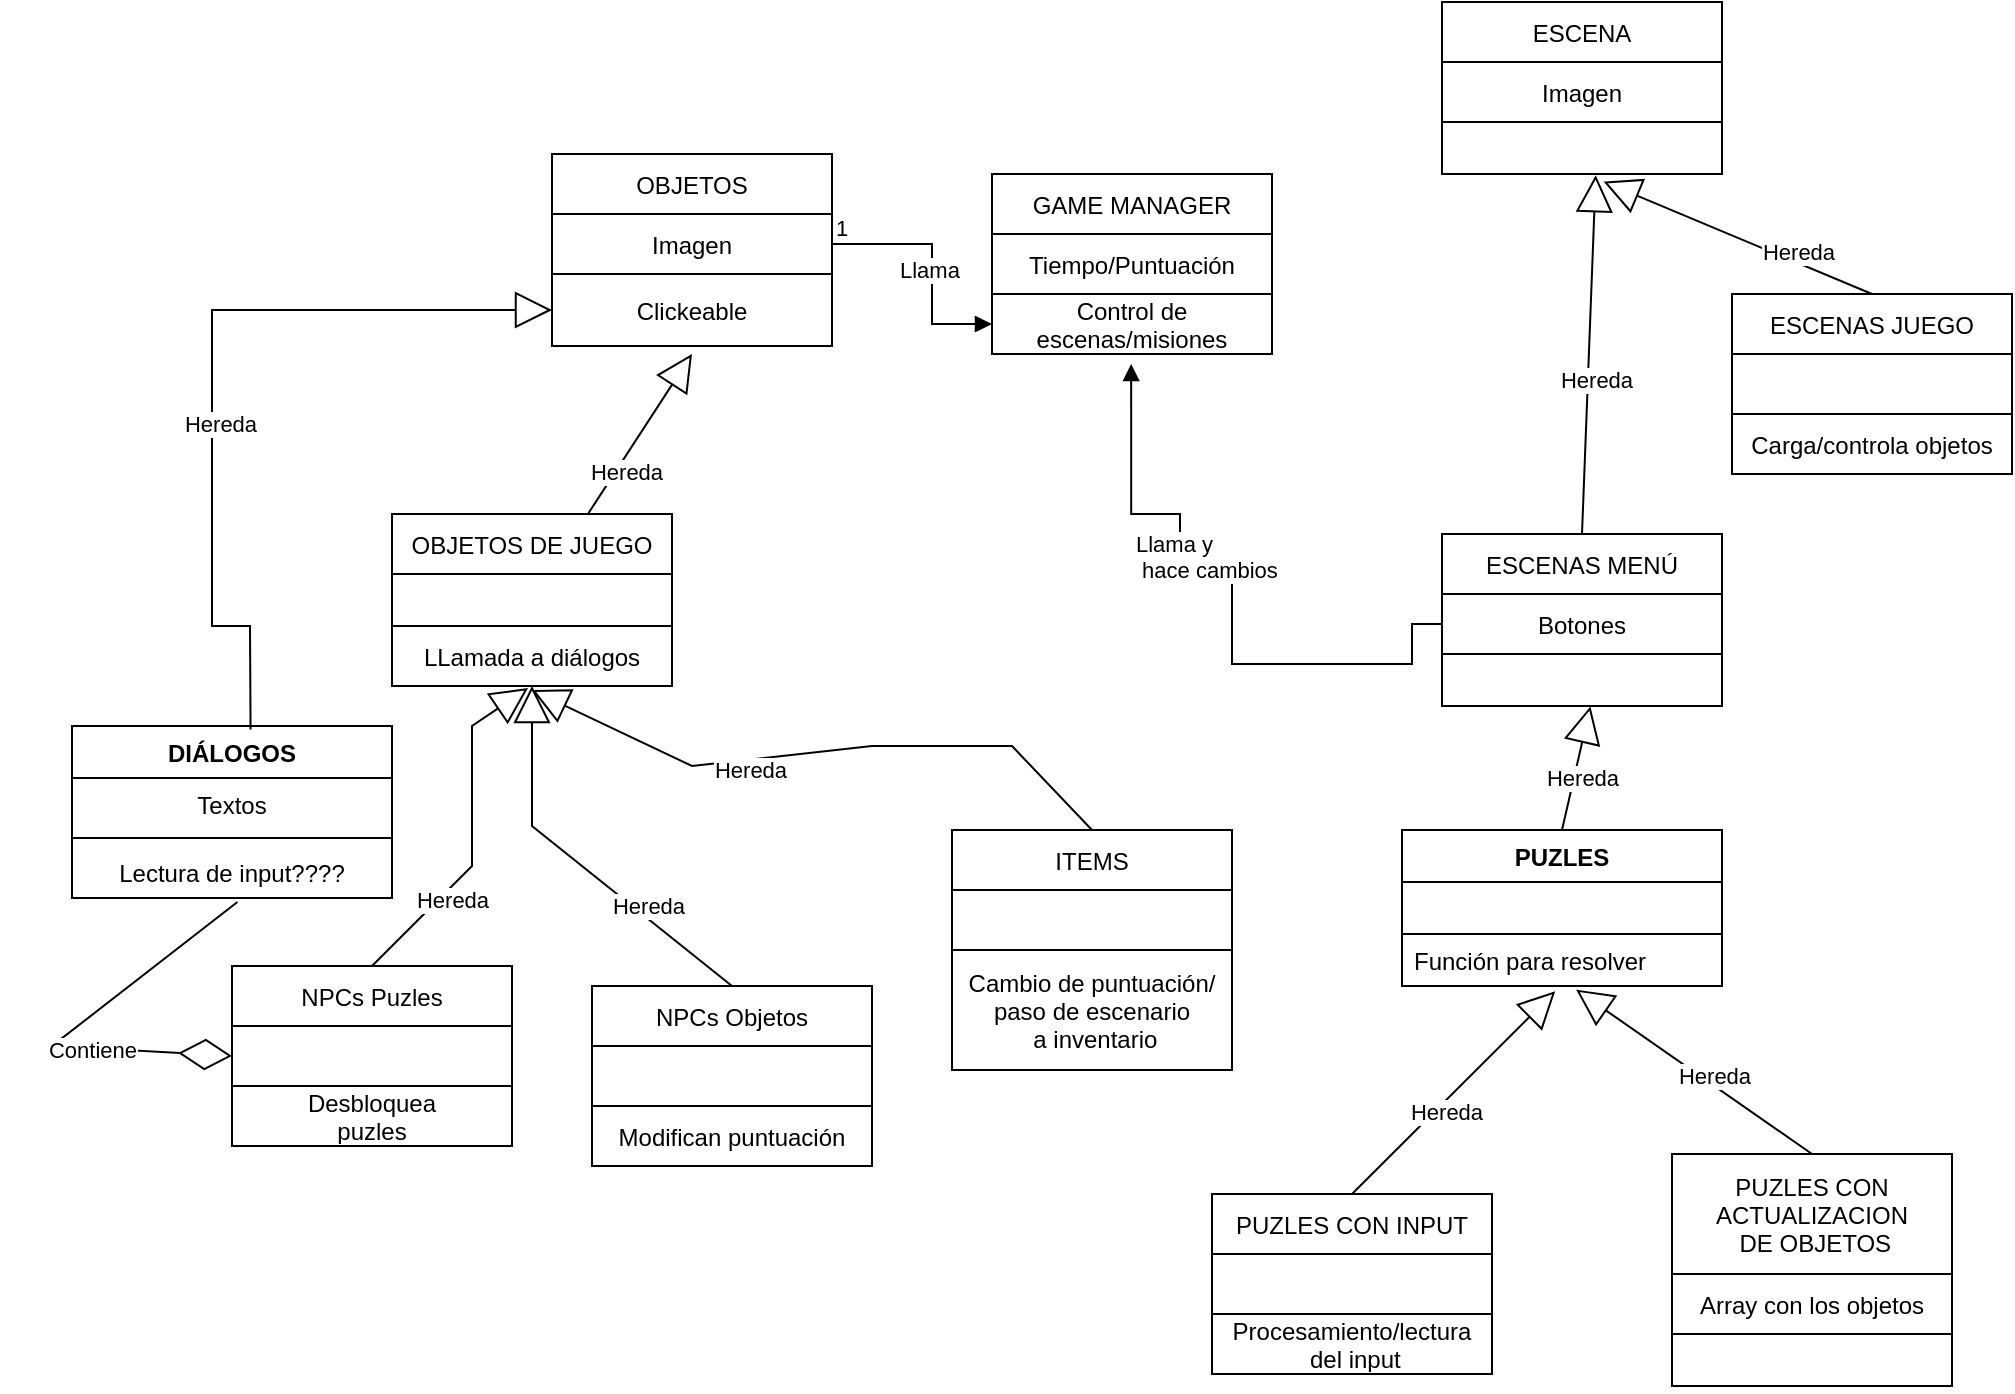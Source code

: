 <mxfile version="15.5.9" type="github">
  <diagram id="DGmw9K7GIaKPzrlbkwIC" name="Page-1">
    <mxGraphModel dx="1286" dy="644" grid="1" gridSize="10" guides="1" tooltips="1" connect="1" arrows="1" fold="1" page="1" pageScale="1" pageWidth="1600" pageHeight="900" math="0" shadow="0">
      <root>
        <mxCell id="0" />
        <mxCell id="1" parent="0" />
        <mxCell id="qrfRz9lv0cAQo2jDePgL-1" value="OBJETOS" style="swimlane;fontStyle=0;childLayout=stackLayout;horizontal=1;startSize=30;horizontalStack=0;resizeParent=1;resizeParentMax=0;resizeLast=0;collapsible=1;marginBottom=0;" parent="1" vertex="1">
          <mxGeometry x="540" y="734" width="140" height="96" as="geometry" />
        </mxCell>
        <mxCell id="qrfRz9lv0cAQo2jDePgL-3" value="Imagen" style="text;strokeColor=none;fillColor=none;align=center;verticalAlign=middle;spacingLeft=4;spacingRight=4;overflow=hidden;points=[[0,0.5],[1,0.5]];portConstraint=eastwest;rotatable=0;" parent="qrfRz9lv0cAQo2jDePgL-1" vertex="1">
          <mxGeometry y="30" width="140" height="30" as="geometry" />
        </mxCell>
        <mxCell id="QToZWzW9HsHZbET4avzT-18" value="Clickeable" style="text;strokeColor=default;fillColor=none;align=center;verticalAlign=middle;spacingLeft=4;spacingRight=4;overflow=hidden;rotatable=0;points=[[0,0.5],[1,0.5]];portConstraint=eastwest;" parent="qrfRz9lv0cAQo2jDePgL-1" vertex="1">
          <mxGeometry y="60" width="140" height="36" as="geometry" />
        </mxCell>
        <mxCell id="qrfRz9lv0cAQo2jDePgL-4" value="NPCs Puzles" style="swimlane;fontStyle=0;childLayout=stackLayout;horizontal=1;startSize=30;horizontalStack=0;resizeParent=1;resizeParentMax=0;resizeLast=0;collapsible=1;marginBottom=0;" parent="1" vertex="1">
          <mxGeometry x="380" y="1140" width="140" height="90" as="geometry">
            <mxRectangle y="1120" width="60" height="30" as="alternateBounds" />
          </mxGeometry>
        </mxCell>
        <mxCell id="qrfRz9lv0cAQo2jDePgL-6" value="  " style="text;strokeColor=default;fillColor=none;align=center;verticalAlign=middle;spacingLeft=4;spacingRight=4;overflow=hidden;points=[[0,0.5],[1,0.5]];portConstraint=eastwest;rotatable=0;" parent="qrfRz9lv0cAQo2jDePgL-4" vertex="1">
          <mxGeometry y="30" width="140" height="30" as="geometry" />
        </mxCell>
        <mxCell id="qrfRz9lv0cAQo2jDePgL-7" value="Desbloquea &#xa;puzles" style="text;strokeColor=none;fillColor=none;align=center;verticalAlign=middle;spacingLeft=4;spacingRight=4;overflow=hidden;points=[[0,0.5],[1,0.5]];portConstraint=eastwest;rotatable=0;" parent="qrfRz9lv0cAQo2jDePgL-4" vertex="1">
          <mxGeometry y="60" width="140" height="30" as="geometry" />
        </mxCell>
        <mxCell id="qrfRz9lv0cAQo2jDePgL-8" value="ITEMS" style="swimlane;fontStyle=0;childLayout=stackLayout;horizontal=1;startSize=30;horizontalStack=0;resizeParent=1;resizeParentMax=0;resizeLast=0;collapsible=1;marginBottom=0;" parent="1" vertex="1">
          <mxGeometry x="740" y="1072" width="140" height="120" as="geometry" />
        </mxCell>
        <mxCell id="qrfRz9lv0cAQo2jDePgL-9" value="  " style="text;strokeColor=default;fillColor=none;align=center;verticalAlign=middle;spacingLeft=4;spacingRight=4;overflow=hidden;points=[[0,0.5],[1,0.5]];portConstraint=eastwest;rotatable=0;" parent="qrfRz9lv0cAQo2jDePgL-8" vertex="1">
          <mxGeometry y="30" width="140" height="30" as="geometry" />
        </mxCell>
        <mxCell id="qrfRz9lv0cAQo2jDePgL-10" value="Cambio de puntuación/&#xa;paso de escenario&#xa; a inventario" style="text;strokeColor=none;fillColor=none;align=center;verticalAlign=middle;spacingLeft=4;spacingRight=4;overflow=hidden;points=[[0,0.5],[1,0.5]];portConstraint=eastwest;rotatable=0;" parent="qrfRz9lv0cAQo2jDePgL-8" vertex="1">
          <mxGeometry y="60" width="140" height="60" as="geometry" />
        </mxCell>
        <mxCell id="qrfRz9lv0cAQo2jDePgL-12" value="GAME MANAGER" style="swimlane;fontStyle=0;childLayout=stackLayout;horizontal=1;startSize=30;horizontalStack=0;resizeParent=1;resizeParentMax=0;resizeLast=0;collapsible=1;marginBottom=0;" parent="1" vertex="1">
          <mxGeometry x="760" y="744" width="140" height="90" as="geometry">
            <mxRectangle x="540" y="20" width="130" height="30" as="alternateBounds" />
          </mxGeometry>
        </mxCell>
        <mxCell id="qrfRz9lv0cAQo2jDePgL-15" value="Tiempo/Puntuación" style="text;strokeColor=none;fillColor=none;align=center;verticalAlign=middle;spacingLeft=4;spacingRight=4;overflow=hidden;points=[[0,0.5],[1,0.5]];portConstraint=eastwest;rotatable=0;" parent="qrfRz9lv0cAQo2jDePgL-12" vertex="1">
          <mxGeometry y="30" width="140" height="30" as="geometry" />
        </mxCell>
        <mxCell id="qrfRz9lv0cAQo2jDePgL-13" value="Control de&#xa;escenas/misiones" style="text;strokeColor=default;fillColor=none;align=center;verticalAlign=middle;spacingLeft=4;spacingRight=4;overflow=hidden;points=[[0,0.5],[1,0.5]];portConstraint=eastwest;rotatable=0;" parent="qrfRz9lv0cAQo2jDePgL-12" vertex="1">
          <mxGeometry y="60" width="140" height="30" as="geometry" />
        </mxCell>
        <mxCell id="qrfRz9lv0cAQo2jDePgL-16" value="ESCENA" style="swimlane;fontStyle=0;childLayout=stackLayout;horizontal=1;startSize=30;horizontalStack=0;resizeParent=1;resizeParentMax=0;resizeLast=0;collapsible=1;marginBottom=0;" parent="1" vertex="1">
          <mxGeometry x="985" y="658" width="140" height="86" as="geometry" />
        </mxCell>
        <mxCell id="qrfRz9lv0cAQo2jDePgL-17" value="Imagen" style="text;strokeColor=none;fillColor=none;align=center;verticalAlign=middle;spacingLeft=4;spacingRight=4;overflow=hidden;points=[[0,0.5],[1,0.5]];portConstraint=eastwest;rotatable=0;" parent="qrfRz9lv0cAQo2jDePgL-16" vertex="1">
          <mxGeometry y="30" width="140" height="30" as="geometry" />
        </mxCell>
        <mxCell id="QToZWzW9HsHZbET4avzT-53" value="  " style="text;strokeColor=default;fillColor=none;align=left;verticalAlign=top;spacingLeft=4;spacingRight=4;overflow=hidden;rotatable=0;points=[[0,0.5],[1,0.5]];portConstraint=eastwest;" parent="qrfRz9lv0cAQo2jDePgL-16" vertex="1">
          <mxGeometry y="60" width="140" height="26" as="geometry" />
        </mxCell>
        <mxCell id="qrfRz9lv0cAQo2jDePgL-19" value="ESCENAS MENÚ" style="swimlane;fontStyle=0;childLayout=stackLayout;horizontal=1;startSize=30;horizontalStack=0;resizeParent=1;resizeParentMax=0;resizeLast=0;collapsible=1;marginBottom=0;" parent="1" vertex="1">
          <mxGeometry x="985" y="924" width="140" height="86" as="geometry" />
        </mxCell>
        <mxCell id="qrfRz9lv0cAQo2jDePgL-20" value="Botones" style="text;strokeColor=none;fillColor=none;align=center;verticalAlign=middle;spacingLeft=4;spacingRight=4;overflow=hidden;points=[[0,0.5],[1,0.5]];portConstraint=eastwest;rotatable=0;" parent="qrfRz9lv0cAQo2jDePgL-19" vertex="1">
          <mxGeometry y="30" width="140" height="30" as="geometry" />
        </mxCell>
        <mxCell id="QToZWzW9HsHZbET4avzT-57" value="  " style="text;strokeColor=default;fillColor=none;align=left;verticalAlign=top;spacingLeft=4;spacingRight=4;overflow=hidden;rotatable=0;points=[[0,0.5],[1,0.5]];portConstraint=eastwest;" parent="qrfRz9lv0cAQo2jDePgL-19" vertex="1">
          <mxGeometry y="60" width="140" height="26" as="geometry" />
        </mxCell>
        <mxCell id="qrfRz9lv0cAQo2jDePgL-22" value="ESCENAS JUEGO" style="swimlane;fontStyle=0;childLayout=stackLayout;horizontal=1;startSize=30;horizontalStack=0;resizeParent=1;resizeParentMax=0;resizeLast=0;collapsible=1;marginBottom=0;" parent="1" vertex="1">
          <mxGeometry x="1130" y="804" width="140" height="90" as="geometry" />
        </mxCell>
        <mxCell id="qrfRz9lv0cAQo2jDePgL-23" value="  " style="text;strokeColor=default;fillColor=none;align=center;verticalAlign=middle;spacingLeft=4;spacingRight=4;overflow=hidden;points=[[0,0.5],[1,0.5]];portConstraint=eastwest;rotatable=0;" parent="qrfRz9lv0cAQo2jDePgL-22" vertex="1">
          <mxGeometry y="30" width="140" height="30" as="geometry" />
        </mxCell>
        <mxCell id="qrfRz9lv0cAQo2jDePgL-24" value="Carga/controla objetos" style="text;strokeColor=none;fillColor=none;align=center;verticalAlign=middle;spacingLeft=4;spacingRight=4;overflow=hidden;points=[[0,0.5],[1,0.5]];portConstraint=eastwest;rotatable=0;" parent="qrfRz9lv0cAQo2jDePgL-22" vertex="1">
          <mxGeometry y="60" width="140" height="30" as="geometry" />
        </mxCell>
        <mxCell id="qrfRz9lv0cAQo2jDePgL-25" value="PUZLES CON INPUT" style="swimlane;fontStyle=0;childLayout=stackLayout;horizontal=1;startSize=30;horizontalStack=0;resizeParent=1;resizeParentMax=0;resizeLast=0;collapsible=1;marginBottom=0;" parent="1" vertex="1">
          <mxGeometry x="870" y="1254" width="140" height="90" as="geometry" />
        </mxCell>
        <mxCell id="qrfRz9lv0cAQo2jDePgL-26" value="  " style="text;strokeColor=default;fillColor=none;align=left;verticalAlign=middle;spacingLeft=4;spacingRight=4;overflow=hidden;points=[[0,0.5],[1,0.5]];portConstraint=eastwest;rotatable=0;" parent="qrfRz9lv0cAQo2jDePgL-25" vertex="1">
          <mxGeometry y="30" width="140" height="30" as="geometry" />
        </mxCell>
        <mxCell id="qrfRz9lv0cAQo2jDePgL-27" value="Procesamiento/lectura&#xa; del input" style="text;strokeColor=none;fillColor=none;align=center;verticalAlign=middle;spacingLeft=4;spacingRight=4;overflow=hidden;points=[[0,0.5],[1,0.5]];portConstraint=eastwest;rotatable=0;" parent="qrfRz9lv0cAQo2jDePgL-25" vertex="1">
          <mxGeometry y="60" width="140" height="30" as="geometry" />
        </mxCell>
        <mxCell id="qrfRz9lv0cAQo2jDePgL-33" value="PUZLES CON &#xa;ACTUALIZACION&#xa; DE OBJETOS" style="swimlane;fontStyle=0;childLayout=stackLayout;horizontal=1;startSize=60;horizontalStack=0;resizeParent=1;resizeParentMax=0;resizeLast=0;collapsible=1;marginBottom=0;" parent="1" vertex="1">
          <mxGeometry x="1100" y="1234" width="140" height="116" as="geometry" />
        </mxCell>
        <mxCell id="qrfRz9lv0cAQo2jDePgL-34" value="Array con los objetos" style="text;strokeColor=default;fillColor=none;align=center;verticalAlign=middle;spacingLeft=4;spacingRight=4;overflow=hidden;points=[[0,0.5],[1,0.5]];portConstraint=eastwest;rotatable=0;" parent="qrfRz9lv0cAQo2jDePgL-33" vertex="1">
          <mxGeometry y="60" width="140" height="30" as="geometry" />
        </mxCell>
        <mxCell id="QToZWzW9HsHZbET4avzT-44" value="  " style="text;strokeColor=none;fillColor=none;align=left;verticalAlign=top;spacingLeft=4;spacingRight=4;overflow=hidden;rotatable=0;points=[[0,0.5],[1,0.5]];portConstraint=eastwest;" parent="qrfRz9lv0cAQo2jDePgL-33" vertex="1">
          <mxGeometry y="90" width="140" height="26" as="geometry" />
        </mxCell>
        <mxCell id="QToZWzW9HsHZbET4avzT-2" value="OBJETOS DE JUEGO" style="swimlane;fontStyle=0;childLayout=stackLayout;horizontal=1;startSize=30;horizontalStack=0;resizeParent=1;resizeParentMax=0;resizeLast=0;collapsible=1;marginBottom=0;" parent="1" vertex="1">
          <mxGeometry x="460" y="914" width="140" height="86" as="geometry">
            <mxRectangle x="90" y="910" width="150" height="30" as="alternateBounds" />
          </mxGeometry>
        </mxCell>
        <mxCell id="QToZWzW9HsHZbET4avzT-46" value="  " style="text;strokeColor=none;fillColor=none;align=left;verticalAlign=top;spacingLeft=4;spacingRight=4;overflow=hidden;rotatable=0;points=[[0,0.5],[1,0.5]];portConstraint=eastwest;" parent="QToZWzW9HsHZbET4avzT-2" vertex="1">
          <mxGeometry y="30" width="140" height="26" as="geometry" />
        </mxCell>
        <mxCell id="QToZWzW9HsHZbET4avzT-3" value="LLamada a diálogos" style="text;strokeColor=default;fillColor=none;align=center;verticalAlign=middle;spacingLeft=4;spacingRight=4;overflow=hidden;points=[[0,0.5],[1,0.5]];portConstraint=eastwest;rotatable=0;" parent="QToZWzW9HsHZbET4avzT-2" vertex="1">
          <mxGeometry y="56" width="140" height="30" as="geometry" />
        </mxCell>
        <mxCell id="QToZWzW9HsHZbET4avzT-15" value="Llama" style="endArrow=block;endFill=1;html=1;edgeStyle=orthogonalEdgeStyle;align=left;verticalAlign=top;rounded=0;exitX=1;exitY=0.5;exitDx=0;exitDy=0;entryX=0;entryY=0.5;entryDx=0;entryDy=0;" parent="1" source="qrfRz9lv0cAQo2jDePgL-3" edge="1">
          <mxGeometry x="-0.471" relative="1" as="geometry">
            <mxPoint x="760" y="1044" as="sourcePoint" />
            <mxPoint x="760" y="819" as="targetPoint" />
            <Array as="points">
              <mxPoint x="730" y="779" />
              <mxPoint x="730" y="819" />
            </Array>
            <mxPoint as="offset" />
          </mxGeometry>
        </mxCell>
        <mxCell id="QToZWzW9HsHZbET4avzT-16" value="1" style="edgeLabel;resizable=0;html=1;align=left;verticalAlign=bottom;" parent="QToZWzW9HsHZbET4avzT-15" connectable="0" vertex="1">
          <mxGeometry x="-1" relative="1" as="geometry" />
        </mxCell>
        <mxCell id="QToZWzW9HsHZbET4avzT-25" value="Hereda" style="endArrow=block;endSize=16;endFill=0;html=1;rounded=0;exitX=0.5;exitY=0;exitDx=0;exitDy=0;entryX=0.486;entryY=1.033;entryDx=0;entryDy=0;entryPerimeter=0;" parent="1" source="qrfRz9lv0cAQo2jDePgL-4" target="QToZWzW9HsHZbET4avzT-3" edge="1">
          <mxGeometry x="-0.418" y="-5" width="160" relative="1" as="geometry">
            <mxPoint x="760" y="1044" as="sourcePoint" />
            <mxPoint x="608" y="975" as="targetPoint" />
            <mxPoint as="offset" />
            <Array as="points">
              <mxPoint x="500" y="1090" />
              <mxPoint x="500" y="1020" />
            </Array>
          </mxGeometry>
        </mxCell>
        <mxCell id="QToZWzW9HsHZbET4avzT-26" value="Hereda" style="endArrow=block;endSize=16;endFill=0;html=1;rounded=0;exitX=0.5;exitY=0;exitDx=0;exitDy=0;entryX=0.5;entryY=1.067;entryDx=0;entryDy=0;entryPerimeter=0;" parent="1" source="qrfRz9lv0cAQo2jDePgL-8" target="QToZWzW9HsHZbET4avzT-3" edge="1">
          <mxGeometry x="0.238" y="5" width="160" relative="1" as="geometry">
            <mxPoint x="530" y="1134" as="sourcePoint" />
            <mxPoint x="610" y="974" as="targetPoint" />
            <mxPoint as="offset" />
            <Array as="points">
              <mxPoint x="770" y="1030" />
              <mxPoint x="700" y="1030" />
              <mxPoint x="610" y="1040" />
            </Array>
          </mxGeometry>
        </mxCell>
        <mxCell id="QToZWzW9HsHZbET4avzT-27" value="DIÁLOGOS" style="swimlane;fontStyle=1;align=center;verticalAlign=top;childLayout=stackLayout;horizontal=1;startSize=26;horizontalStack=0;resizeParent=1;resizeParentMax=0;resizeLast=0;collapsible=1;marginBottom=0;strokeColor=default;fillColor=none;" parent="1" vertex="1">
          <mxGeometry x="300" y="1020" width="160" height="86" as="geometry" />
        </mxCell>
        <mxCell id="QToZWzW9HsHZbET4avzT-28" value="Textos" style="text;strokeColor=none;fillColor=none;align=center;verticalAlign=middle;spacingLeft=4;spacingRight=4;overflow=hidden;rotatable=0;points=[[0,0.5],[1,0.5]];portConstraint=eastwest;" parent="QToZWzW9HsHZbET4avzT-27" vertex="1">
          <mxGeometry y="26" width="160" height="26" as="geometry" />
        </mxCell>
        <mxCell id="QToZWzW9HsHZbET4avzT-29" value="" style="line;strokeWidth=1;fillColor=none;align=left;verticalAlign=middle;spacingTop=-1;spacingLeft=3;spacingRight=3;rotatable=0;labelPosition=right;points=[];portConstraint=eastwest;" parent="QToZWzW9HsHZbET4avzT-27" vertex="1">
          <mxGeometry y="52" width="160" height="8" as="geometry" />
        </mxCell>
        <mxCell id="QToZWzW9HsHZbET4avzT-30" value="Lectura de input????" style="text;strokeColor=none;fillColor=none;align=center;verticalAlign=middle;spacingLeft=4;spacingRight=4;overflow=hidden;rotatable=0;points=[[0,0.5],[1,0.5]];portConstraint=eastwest;" parent="QToZWzW9HsHZbET4avzT-27" vertex="1">
          <mxGeometry y="60" width="160" height="26" as="geometry" />
        </mxCell>
        <mxCell id="QToZWzW9HsHZbET4avzT-32" value="Hereda" style="endArrow=block;endSize=16;endFill=0;html=1;rounded=0;exitX=0.5;exitY=0;exitDx=0;exitDy=0;entryX=0.549;entryY=1.023;entryDx=0;entryDy=0;entryPerimeter=0;" parent="1" source="qrfRz9lv0cAQo2jDePgL-19" edge="1" target="QToZWzW9HsHZbET4avzT-53">
          <mxGeometry x="-0.139" y="-4" width="160" relative="1" as="geometry">
            <mxPoint x="530" y="1134" as="sourcePoint" />
            <mxPoint x="1130" y="584" as="targetPoint" />
            <mxPoint as="offset" />
          </mxGeometry>
        </mxCell>
        <mxCell id="QToZWzW9HsHZbET4avzT-33" value="Hereda" style="endArrow=block;endSize=16;endFill=0;html=1;rounded=0;exitX=0.5;exitY=0;exitDx=0;exitDy=0;entryX=0.577;entryY=1.146;entryDx=0;entryDy=0;entryPerimeter=0;" parent="1" source="qrfRz9lv0cAQo2jDePgL-22" target="QToZWzW9HsHZbET4avzT-53" edge="1">
          <mxGeometry x="-0.418" y="-5" width="160" relative="1" as="geometry">
            <mxPoint x="740" y="1134" as="sourcePoint" />
            <mxPoint x="620" y="976.01" as="targetPoint" />
            <mxPoint as="offset" />
          </mxGeometry>
        </mxCell>
        <mxCell id="QToZWzW9HsHZbET4avzT-34" value="Llama y&lt;br&gt;&amp;nbsp;hace cambios" style="endArrow=block;endFill=1;html=1;edgeStyle=orthogonalEdgeStyle;align=left;verticalAlign=top;rounded=0;exitX=0;exitY=0.5;exitDx=0;exitDy=0;entryX=0.497;entryY=1.167;entryDx=0;entryDy=0;entryPerimeter=0;" parent="1" source="qrfRz9lv0cAQo2jDePgL-20" target="qrfRz9lv0cAQo2jDePgL-13" edge="1">
          <mxGeometry x="0.648" y="-20" relative="1" as="geometry">
            <mxPoint x="690" y="789" as="sourcePoint" />
            <mxPoint x="830" y="860.988" as="targetPoint" />
            <mxPoint x="-20" y="20" as="offset" />
            <Array as="points">
              <mxPoint x="970" y="969" />
              <mxPoint x="970" y="989" />
              <mxPoint x="880" y="989" />
              <mxPoint x="880" y="934" />
              <mxPoint x="854" y="934" />
              <mxPoint x="854" y="914" />
              <mxPoint x="830" y="914" />
            </Array>
          </mxGeometry>
        </mxCell>
        <mxCell id="QToZWzW9HsHZbET4avzT-37" value="PUZLES" style="swimlane;fontStyle=1;align=center;verticalAlign=top;childLayout=stackLayout;horizontal=1;startSize=26;horizontalStack=0;resizeParent=1;resizeParentMax=0;resizeLast=0;collapsible=1;marginBottom=0;strokeColor=default;fillColor=none;" parent="1" vertex="1">
          <mxGeometry x="965" y="1072" width="160" height="78" as="geometry" />
        </mxCell>
        <mxCell id="QToZWzW9HsHZbET4avzT-58" value=" " style="text;strokeColor=default;fillColor=none;align=left;verticalAlign=top;spacingLeft=4;spacingRight=4;overflow=hidden;rotatable=0;points=[[0,0.5],[1,0.5]];portConstraint=eastwest;" parent="QToZWzW9HsHZbET4avzT-37" vertex="1">
          <mxGeometry y="26" width="160" height="26" as="geometry" />
        </mxCell>
        <mxCell id="QToZWzW9HsHZbET4avzT-38" value="Función para resolver" style="text;strokeColor=none;fillColor=none;align=left;verticalAlign=top;spacingLeft=4;spacingRight=4;overflow=hidden;rotatable=0;points=[[0,0.5],[1,0.5]];portConstraint=eastwest;" parent="QToZWzW9HsHZbET4avzT-37" vertex="1">
          <mxGeometry y="52" width="160" height="26" as="geometry" />
        </mxCell>
        <mxCell id="QToZWzW9HsHZbET4avzT-41" value="Hereda" style="endArrow=block;endSize=16;endFill=0;html=1;rounded=0;exitX=0.5;exitY=0;exitDx=0;exitDy=0;entryX=0.53;entryY=1.008;entryDx=0;entryDy=0;entryPerimeter=0;" parent="1" source="QToZWzW9HsHZbET4avzT-37" target="QToZWzW9HsHZbET4avzT-57" edge="1">
          <mxGeometry x="-0.139" y="-4" width="160" relative="1" as="geometry">
            <mxPoint x="1010" y="954" as="sourcePoint" />
            <mxPoint x="1050" y="1014" as="targetPoint" />
            <mxPoint as="offset" />
          </mxGeometry>
        </mxCell>
        <mxCell id="QToZWzW9HsHZbET4avzT-45" value="Hereda" style="endArrow=block;endSize=16;endFill=0;html=1;rounded=0;exitX=0.558;exitY=0.021;exitDx=0;exitDy=0;entryX=0;entryY=0.5;entryDx=0;entryDy=0;exitPerimeter=0;" parent="1" source="QToZWzW9HsHZbET4avzT-27" target="QToZWzW9HsHZbET4avzT-18" edge="1">
          <mxGeometry x="-0.139" y="-4" width="160" relative="1" as="geometry">
            <mxPoint x="1010" y="954" as="sourcePoint" />
            <mxPoint x="1096.02" y="833.01" as="targetPoint" />
            <mxPoint as="offset" />
            <Array as="points">
              <mxPoint x="389" y="970" />
              <mxPoint x="370" y="970" />
              <mxPoint x="370" y="812" />
              <mxPoint x="470" y="812" />
            </Array>
          </mxGeometry>
        </mxCell>
        <mxCell id="QToZWzW9HsHZbET4avzT-52" value="Hereda" style="endArrow=block;endSize=16;endFill=0;html=1;rounded=0;" parent="1" source="QToZWzW9HsHZbET4avzT-2" edge="1">
          <mxGeometry x="-0.418" y="-5" width="160" relative="1" as="geometry">
            <mxPoint x="680" y="1173" as="sourcePoint" />
            <mxPoint x="610" y="834" as="targetPoint" />
            <mxPoint as="offset" />
          </mxGeometry>
        </mxCell>
        <mxCell id="QToZWzW9HsHZbET4avzT-59" value="Hereda" style="endArrow=block;endSize=16;endFill=0;html=1;rounded=0;exitX=0.5;exitY=0;exitDx=0;exitDy=0;entryX=0.479;entryY=1.1;entryDx=0;entryDy=0;entryPerimeter=0;" parent="1" source="qrfRz9lv0cAQo2jDePgL-25" target="QToZWzW9HsHZbET4avzT-38" edge="1">
          <mxGeometry x="-0.139" y="-4" width="160" relative="1" as="geometry">
            <mxPoint x="1055" y="1082" as="sourcePoint" />
            <mxPoint x="1050" y="1184" as="targetPoint" />
            <mxPoint as="offset" />
          </mxGeometry>
        </mxCell>
        <mxCell id="QToZWzW9HsHZbET4avzT-60" value="Hereda" style="endArrow=block;endSize=16;endFill=0;html=1;rounded=0;entryX=0.544;entryY=1.069;entryDx=0;entryDy=0;entryPerimeter=0;exitX=0.5;exitY=0;exitDx=0;exitDy=0;" parent="1" source="qrfRz9lv0cAQo2jDePgL-33" target="QToZWzW9HsHZbET4avzT-38" edge="1">
          <mxGeometry x="-0.139" y="-4" width="160" relative="1" as="geometry">
            <mxPoint x="950" y="1264" as="sourcePoint" />
            <mxPoint x="1051.64" y="1162.6" as="targetPoint" />
            <mxPoint as="offset" />
          </mxGeometry>
        </mxCell>
        <mxCell id="gY_pJ6OisgMeV_vmFaXO-3" value="" style="endArrow=diamondThin;endFill=0;endSize=24;html=1;rounded=0;exitX=0.517;exitY=1.077;exitDx=0;exitDy=0;exitPerimeter=0;entryX=0;entryY=0.5;entryDx=0;entryDy=0;" edge="1" parent="1" source="QToZWzW9HsHZbET4avzT-30" target="qrfRz9lv0cAQo2jDePgL-6">
          <mxGeometry width="160" relative="1" as="geometry">
            <mxPoint x="720" y="1040" as="sourcePoint" />
            <mxPoint x="370" y="1240" as="targetPoint" />
            <Array as="points">
              <mxPoint x="290" y="1180" />
            </Array>
          </mxGeometry>
        </mxCell>
        <mxCell id="gY_pJ6OisgMeV_vmFaXO-4" value="Contiene" style="edgeLabel;html=1;align=center;verticalAlign=middle;resizable=0;points=[];" vertex="1" connectable="0" parent="gY_pJ6OisgMeV_vmFaXO-3">
          <mxGeometry x="0.319" y="-1" relative="1" as="geometry">
            <mxPoint as="offset" />
          </mxGeometry>
        </mxCell>
        <mxCell id="gY_pJ6OisgMeV_vmFaXO-5" value="NPCs Objetos" style="swimlane;fontStyle=0;childLayout=stackLayout;horizontal=1;startSize=30;horizontalStack=0;resizeParent=1;resizeParentMax=0;resizeLast=0;collapsible=1;marginBottom=0;" vertex="1" parent="1">
          <mxGeometry x="560" y="1150" width="140" height="90" as="geometry">
            <mxRectangle y="1120" width="60" height="30" as="alternateBounds" />
          </mxGeometry>
        </mxCell>
        <mxCell id="gY_pJ6OisgMeV_vmFaXO-6" value="  " style="text;strokeColor=default;fillColor=none;align=center;verticalAlign=middle;spacingLeft=4;spacingRight=4;overflow=hidden;points=[[0,0.5],[1,0.5]];portConstraint=eastwest;rotatable=0;" vertex="1" parent="gY_pJ6OisgMeV_vmFaXO-5">
          <mxGeometry y="30" width="140" height="30" as="geometry" />
        </mxCell>
        <mxCell id="gY_pJ6OisgMeV_vmFaXO-7" value="Modifican puntuación" style="text;strokeColor=none;fillColor=none;align=center;verticalAlign=middle;spacingLeft=4;spacingRight=4;overflow=hidden;points=[[0,0.5],[1,0.5]];portConstraint=eastwest;rotatable=0;" vertex="1" parent="gY_pJ6OisgMeV_vmFaXO-5">
          <mxGeometry y="60" width="140" height="30" as="geometry" />
        </mxCell>
        <mxCell id="gY_pJ6OisgMeV_vmFaXO-8" value="Hereda" style="endArrow=block;endSize=16;endFill=0;html=1;rounded=0;exitX=0.5;exitY=0;exitDx=0;exitDy=0;" edge="1" parent="1" source="gY_pJ6OisgMeV_vmFaXO-5">
          <mxGeometry x="-0.418" y="-5" width="160" relative="1" as="geometry">
            <mxPoint x="460" y="1150.0" as="sourcePoint" />
            <mxPoint x="530" y="1000" as="targetPoint" />
            <mxPoint as="offset" />
            <Array as="points">
              <mxPoint x="530" y="1070" />
            </Array>
          </mxGeometry>
        </mxCell>
      </root>
    </mxGraphModel>
  </diagram>
</mxfile>
